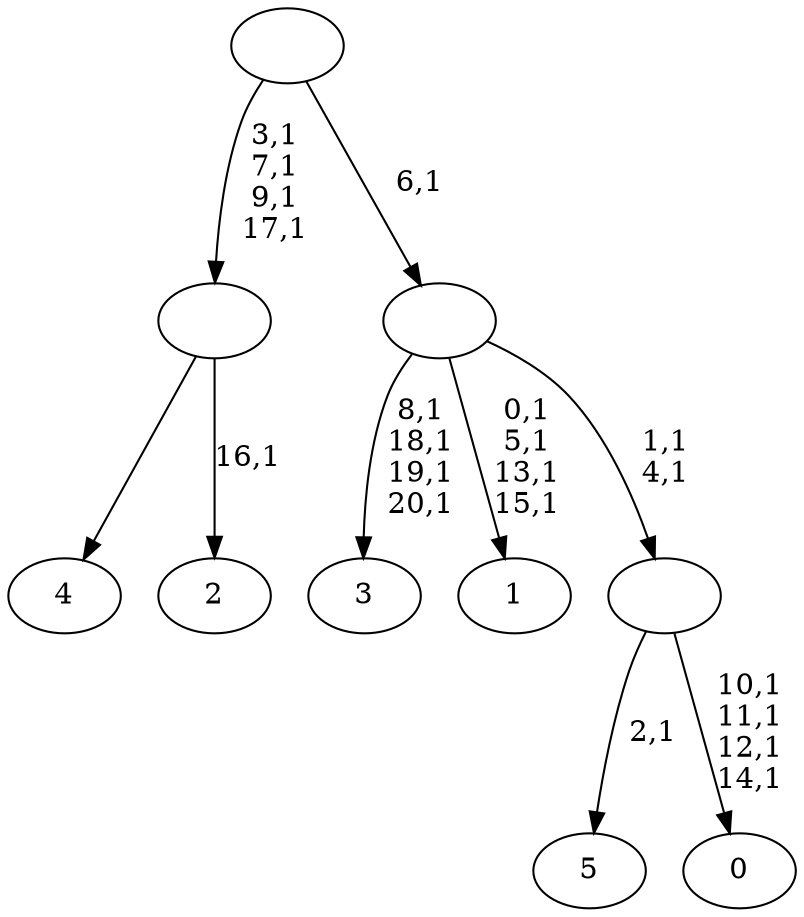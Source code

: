 digraph T {
	27 [label="5"]
	25 [label="4"]
	24 [label="3"]
	19 [label="2"]
	17 [label=""]
	13 [label="1"]
	8 [label="0"]
	3 [label=""]
	1 [label=""]
	0 [label=""]
	17 -> 19 [label="16,1"]
	17 -> 25 [label=""]
	3 -> 8 [label="10,1\n11,1\n12,1\n14,1"]
	3 -> 27 [label="2,1"]
	1 -> 3 [label="1,1\n4,1"]
	1 -> 13 [label="0,1\n5,1\n13,1\n15,1"]
	1 -> 24 [label="8,1\n18,1\n19,1\n20,1"]
	0 -> 17 [label="3,1\n7,1\n9,1\n17,1"]
	0 -> 1 [label="6,1"]
}

